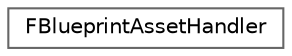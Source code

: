 digraph "Graphical Class Hierarchy"
{
 // INTERACTIVE_SVG=YES
 // LATEX_PDF_SIZE
  bgcolor="transparent";
  edge [fontname=Helvetica,fontsize=10,labelfontname=Helvetica,labelfontsize=10];
  node [fontname=Helvetica,fontsize=10,shape=box,height=0.2,width=0.4];
  rankdir="LR";
  Node0 [id="Node000000",label="FBlueprintAssetHandler",height=0.2,width=0.4,color="grey40", fillcolor="white", style="filled",URL="$db/df4/classFBlueprintAssetHandler.html",tooltip="Singleton class that marshals different blueprint asset handlers for different asset class types."];
}
